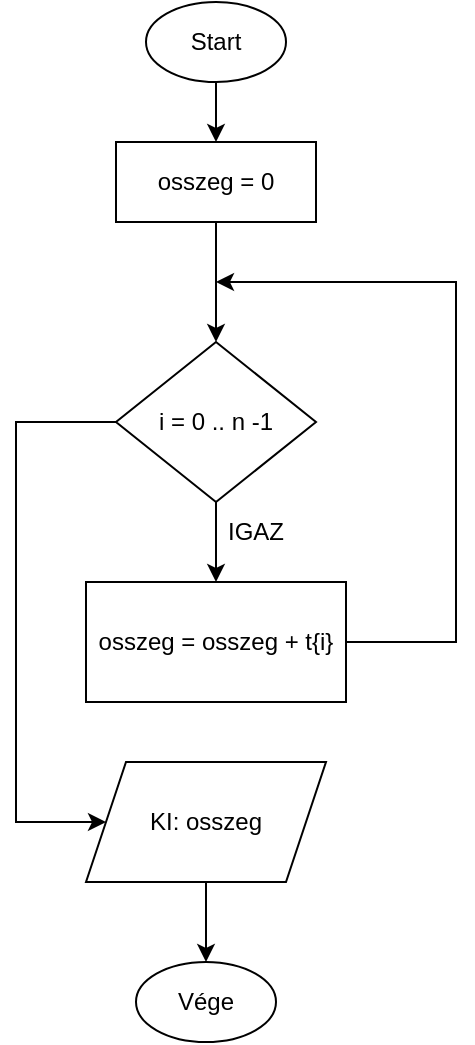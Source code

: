 <mxfile version="20.7.4" type="device"><diagram id="nr_ppZraxU9TvzBAPbhL" name="1 oldal"><mxGraphModel dx="748" dy="794" grid="1" gridSize="10" guides="1" tooltips="1" connect="1" arrows="1" fold="1" page="1" pageScale="1" pageWidth="827" pageHeight="1169" math="0" shadow="0"><root><mxCell id="0"/><mxCell id="1" parent="0"/><mxCell id="ZG7itvBq2CrVkerI4Z60-1" value="Start" style="ellipse;whiteSpace=wrap;html=1;" vertex="1" parent="1"><mxGeometry x="205" y="110" width="70" height="40" as="geometry"/></mxCell><mxCell id="ZG7itvBq2CrVkerI4Z60-2" value="osszeg = 0" style="rounded=0;whiteSpace=wrap;html=1;" vertex="1" parent="1"><mxGeometry x="190" y="180" width="100" height="40" as="geometry"/></mxCell><mxCell id="ZG7itvBq2CrVkerI4Z60-3" value="i = 0 .. n -1" style="rhombus;whiteSpace=wrap;html=1;" vertex="1" parent="1"><mxGeometry x="190" y="280" width="100" height="80" as="geometry"/></mxCell><mxCell id="ZG7itvBq2CrVkerI4Z60-4" value="osszeg = osszeg + t{i}" style="rounded=0;whiteSpace=wrap;html=1;" vertex="1" parent="1"><mxGeometry x="175" y="400" width="130" height="60" as="geometry"/></mxCell><mxCell id="ZG7itvBq2CrVkerI4Z60-5" value="KI: osszeg" style="shape=parallelogram;perimeter=parallelogramPerimeter;whiteSpace=wrap;html=1;fixedSize=1;" vertex="1" parent="1"><mxGeometry x="175" y="490" width="120" height="60" as="geometry"/></mxCell><mxCell id="ZG7itvBq2CrVkerI4Z60-6" value="Vége" style="ellipse;whiteSpace=wrap;html=1;" vertex="1" parent="1"><mxGeometry x="200" y="590" width="70" height="40" as="geometry"/></mxCell><mxCell id="ZG7itvBq2CrVkerI4Z60-7" value="" style="endArrow=classic;html=1;rounded=0;exitX=0.5;exitY=1;exitDx=0;exitDy=0;" edge="1" parent="1" source="ZG7itvBq2CrVkerI4Z60-1" target="ZG7itvBq2CrVkerI4Z60-2"><mxGeometry width="50" height="50" relative="1" as="geometry"><mxPoint x="250" y="150" as="sourcePoint"/><mxPoint x="380" y="270" as="targetPoint"/></mxGeometry></mxCell><mxCell id="ZG7itvBq2CrVkerI4Z60-8" value="" style="endArrow=classic;html=1;rounded=0;exitX=0.5;exitY=1;exitDx=0;exitDy=0;" edge="1" parent="1" source="ZG7itvBq2CrVkerI4Z60-2" target="ZG7itvBq2CrVkerI4Z60-3"><mxGeometry width="50" height="50" relative="1" as="geometry"><mxPoint x="240" y="230" as="sourcePoint"/><mxPoint x="400" y="360" as="targetPoint"/></mxGeometry></mxCell><mxCell id="ZG7itvBq2CrVkerI4Z60-10" value="" style="endArrow=classic;html=1;rounded=0;exitX=0.5;exitY=1;exitDx=0;exitDy=0;entryX=0.5;entryY=0;entryDx=0;entryDy=0;" edge="1" parent="1" source="ZG7itvBq2CrVkerI4Z60-3" target="ZG7itvBq2CrVkerI4Z60-4"><mxGeometry width="50" height="50" relative="1" as="geometry"><mxPoint x="330" y="450" as="sourcePoint"/><mxPoint x="380" y="400" as="targetPoint"/></mxGeometry></mxCell><mxCell id="ZG7itvBq2CrVkerI4Z60-11" value="" style="endArrow=classic;html=1;rounded=0;exitX=1;exitY=0.5;exitDx=0;exitDy=0;" edge="1" parent="1" source="ZG7itvBq2CrVkerI4Z60-4"><mxGeometry width="50" height="50" relative="1" as="geometry"><mxPoint x="330" y="450" as="sourcePoint"/><mxPoint x="240" y="250" as="targetPoint"/><Array as="points"><mxPoint x="360" y="430"/><mxPoint x="360" y="250"/></Array></mxGeometry></mxCell><mxCell id="ZG7itvBq2CrVkerI4Z60-12" value="IGAZ" style="text;html=1;strokeColor=none;fillColor=none;align=center;verticalAlign=middle;whiteSpace=wrap;rounded=0;" vertex="1" parent="1"><mxGeometry x="230" y="360" width="60" height="30" as="geometry"/></mxCell><mxCell id="ZG7itvBq2CrVkerI4Z60-13" value="" style="endArrow=classic;html=1;rounded=0;exitX=0;exitY=0.5;exitDx=0;exitDy=0;entryX=0;entryY=0.5;entryDx=0;entryDy=0;" edge="1" parent="1" source="ZG7itvBq2CrVkerI4Z60-3" target="ZG7itvBq2CrVkerI4Z60-5"><mxGeometry width="50" height="50" relative="1" as="geometry"><mxPoint x="330" y="450" as="sourcePoint"/><mxPoint x="120" y="560" as="targetPoint"/><Array as="points"><mxPoint x="140" y="320"/><mxPoint x="140" y="520"/></Array></mxGeometry></mxCell><mxCell id="ZG7itvBq2CrVkerI4Z60-14" value="" style="endArrow=classic;html=1;rounded=0;exitX=0.5;exitY=1;exitDx=0;exitDy=0;entryX=0.5;entryY=0;entryDx=0;entryDy=0;" edge="1" parent="1" source="ZG7itvBq2CrVkerI4Z60-5" target="ZG7itvBq2CrVkerI4Z60-6"><mxGeometry width="50" height="50" relative="1" as="geometry"><mxPoint x="325" y="430" as="sourcePoint"/><mxPoint x="375" y="380" as="targetPoint"/></mxGeometry></mxCell></root></mxGraphModel></diagram></mxfile>